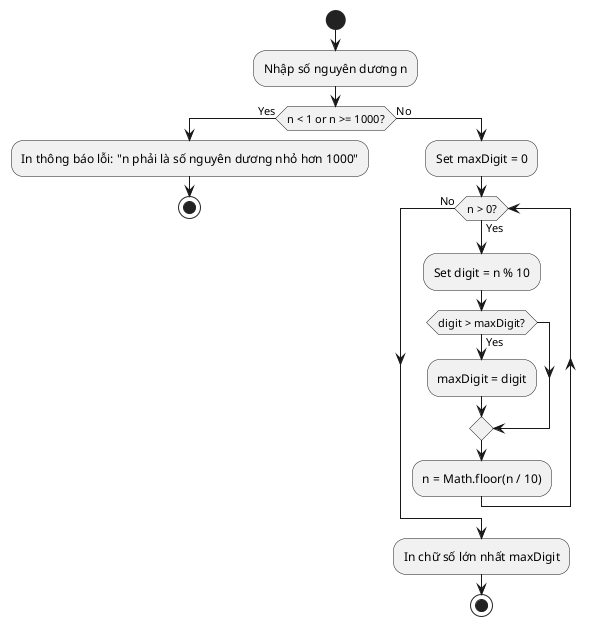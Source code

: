 @startuml 1d
start
:Nhập số nguyên dương n;
if (n < 1 or n >= 1000?) then (Yes)
:In thông báo lỗi: "n phải là số nguyên dương nhỏ hơn 1000";
stop
else (No)
:Set maxDigit = 0;
while (n > 0?) is (Yes)
:Set digit = n % 10;
if (digit > maxDigit?) then (Yes)
:maxDigit = digit;
endif
:n = Math.floor(n / 10);
endwhile (No)
:In chữ số lớn nhất maxDigit;
stop
@enduml
